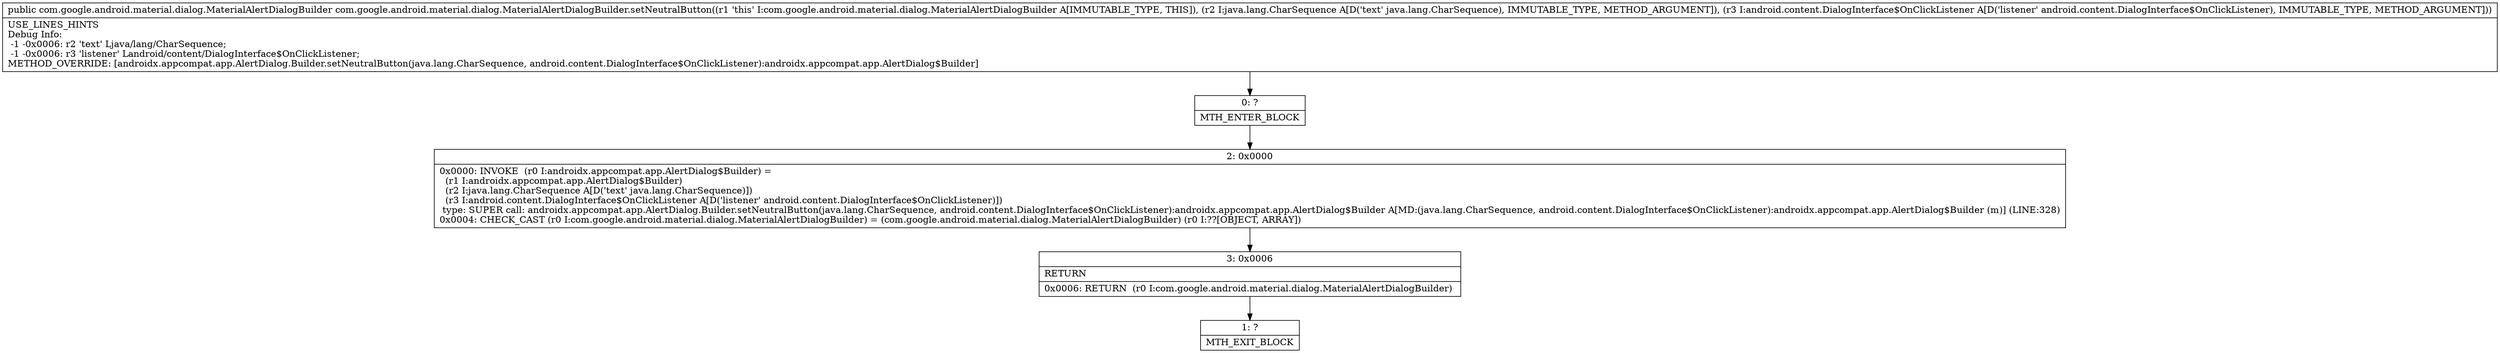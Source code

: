 digraph "CFG forcom.google.android.material.dialog.MaterialAlertDialogBuilder.setNeutralButton(Ljava\/lang\/CharSequence;Landroid\/content\/DialogInterface$OnClickListener;)Lcom\/google\/android\/material\/dialog\/MaterialAlertDialogBuilder;" {
Node_0 [shape=record,label="{0\:\ ?|MTH_ENTER_BLOCK\l}"];
Node_2 [shape=record,label="{2\:\ 0x0000|0x0000: INVOKE  (r0 I:androidx.appcompat.app.AlertDialog$Builder) = \l  (r1 I:androidx.appcompat.app.AlertDialog$Builder)\l  (r2 I:java.lang.CharSequence A[D('text' java.lang.CharSequence)])\l  (r3 I:android.content.DialogInterface$OnClickListener A[D('listener' android.content.DialogInterface$OnClickListener)])\l type: SUPER call: androidx.appcompat.app.AlertDialog.Builder.setNeutralButton(java.lang.CharSequence, android.content.DialogInterface$OnClickListener):androidx.appcompat.app.AlertDialog$Builder A[MD:(java.lang.CharSequence, android.content.DialogInterface$OnClickListener):androidx.appcompat.app.AlertDialog$Builder (m)] (LINE:328)\l0x0004: CHECK_CAST (r0 I:com.google.android.material.dialog.MaterialAlertDialogBuilder) = (com.google.android.material.dialog.MaterialAlertDialogBuilder) (r0 I:??[OBJECT, ARRAY]) \l}"];
Node_3 [shape=record,label="{3\:\ 0x0006|RETURN\l|0x0006: RETURN  (r0 I:com.google.android.material.dialog.MaterialAlertDialogBuilder) \l}"];
Node_1 [shape=record,label="{1\:\ ?|MTH_EXIT_BLOCK\l}"];
MethodNode[shape=record,label="{public com.google.android.material.dialog.MaterialAlertDialogBuilder com.google.android.material.dialog.MaterialAlertDialogBuilder.setNeutralButton((r1 'this' I:com.google.android.material.dialog.MaterialAlertDialogBuilder A[IMMUTABLE_TYPE, THIS]), (r2 I:java.lang.CharSequence A[D('text' java.lang.CharSequence), IMMUTABLE_TYPE, METHOD_ARGUMENT]), (r3 I:android.content.DialogInterface$OnClickListener A[D('listener' android.content.DialogInterface$OnClickListener), IMMUTABLE_TYPE, METHOD_ARGUMENT]))  | USE_LINES_HINTS\lDebug Info:\l  \-1 \-0x0006: r2 'text' Ljava\/lang\/CharSequence;\l  \-1 \-0x0006: r3 'listener' Landroid\/content\/DialogInterface$OnClickListener;\lMETHOD_OVERRIDE: [androidx.appcompat.app.AlertDialog.Builder.setNeutralButton(java.lang.CharSequence, android.content.DialogInterface$OnClickListener):androidx.appcompat.app.AlertDialog$Builder]\l}"];
MethodNode -> Node_0;Node_0 -> Node_2;
Node_2 -> Node_3;
Node_3 -> Node_1;
}

